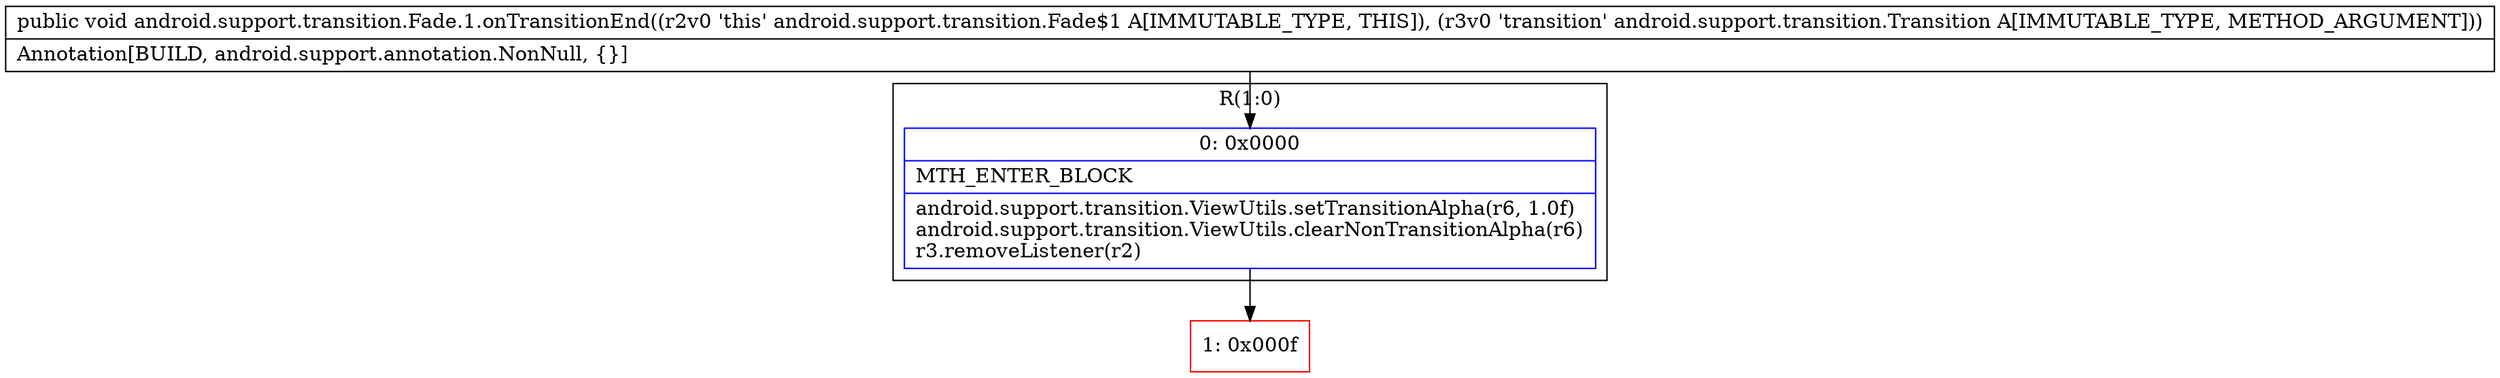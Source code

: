 digraph "CFG forandroid.support.transition.Fade.1.onTransitionEnd(Landroid\/support\/transition\/Transition;)V" {
subgraph cluster_Region_1738485947 {
label = "R(1:0)";
node [shape=record,color=blue];
Node_0 [shape=record,label="{0\:\ 0x0000|MTH_ENTER_BLOCK\l|android.support.transition.ViewUtils.setTransitionAlpha(r6, 1.0f)\landroid.support.transition.ViewUtils.clearNonTransitionAlpha(r6)\lr3.removeListener(r2)\l}"];
}
Node_1 [shape=record,color=red,label="{1\:\ 0x000f}"];
MethodNode[shape=record,label="{public void android.support.transition.Fade.1.onTransitionEnd((r2v0 'this' android.support.transition.Fade$1 A[IMMUTABLE_TYPE, THIS]), (r3v0 'transition' android.support.transition.Transition A[IMMUTABLE_TYPE, METHOD_ARGUMENT]))  | Annotation[BUILD, android.support.annotation.NonNull, \{\}]\l}"];
MethodNode -> Node_0;
Node_0 -> Node_1;
}

